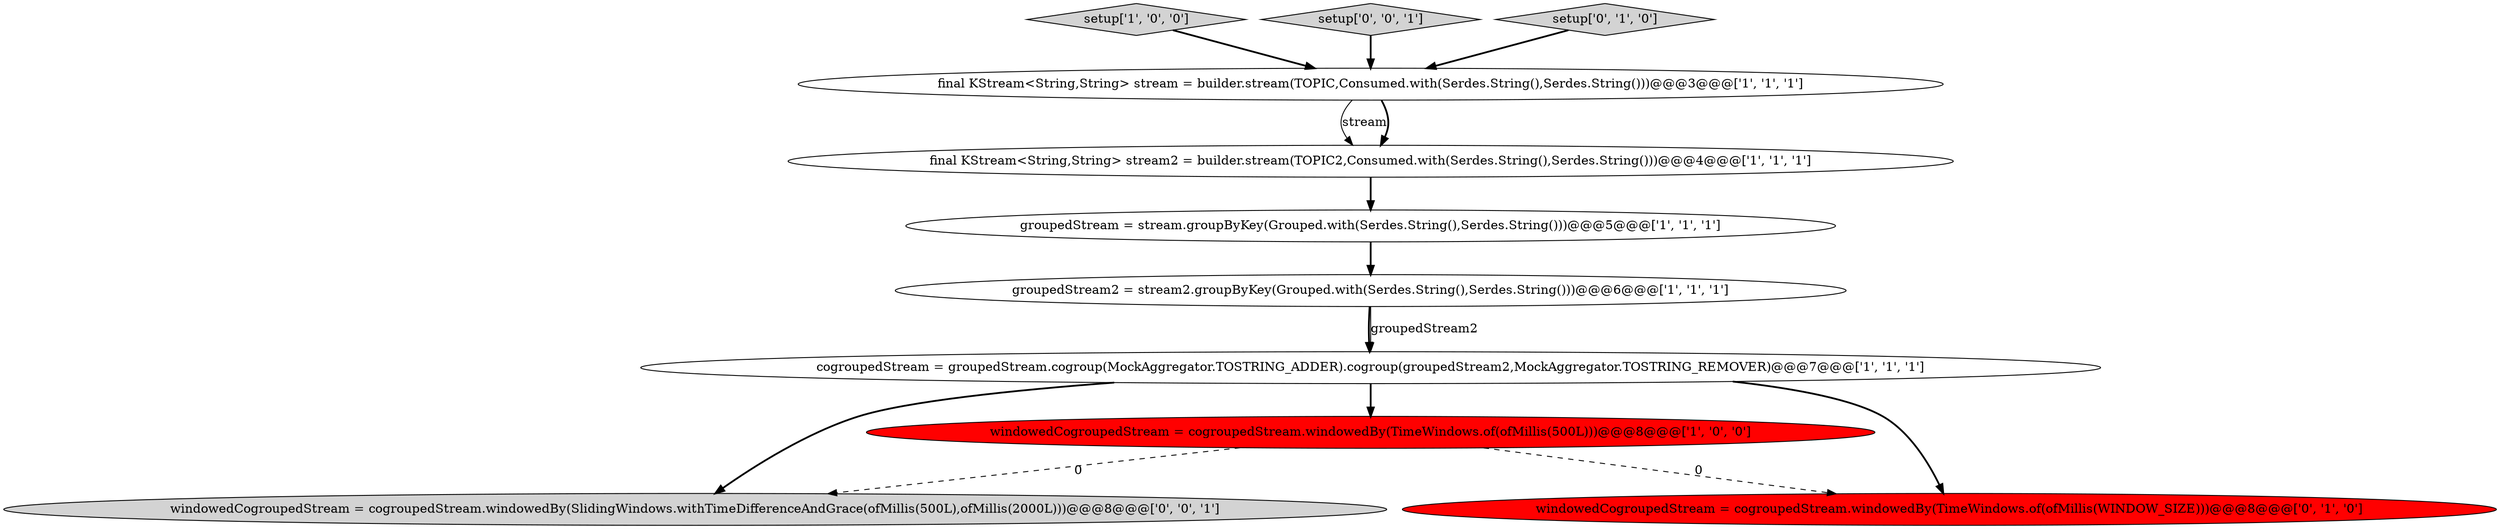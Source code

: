 digraph {
4 [style = filled, label = "setup['1', '0', '0']", fillcolor = lightgray, shape = diamond image = "AAA0AAABBB1BBB"];
3 [style = filled, label = "windowedCogroupedStream = cogroupedStream.windowedBy(TimeWindows.of(ofMillis(500L)))@@@8@@@['1', '0', '0']", fillcolor = red, shape = ellipse image = "AAA1AAABBB1BBB"];
6 [style = filled, label = "cogroupedStream = groupedStream.cogroup(MockAggregator.TOSTRING_ADDER).cogroup(groupedStream2,MockAggregator.TOSTRING_REMOVER)@@@7@@@['1', '1', '1']", fillcolor = white, shape = ellipse image = "AAA0AAABBB1BBB"];
0 [style = filled, label = "final KStream<String,String> stream2 = builder.stream(TOPIC2,Consumed.with(Serdes.String(),Serdes.String()))@@@4@@@['1', '1', '1']", fillcolor = white, shape = ellipse image = "AAA0AAABBB1BBB"];
1 [style = filled, label = "groupedStream2 = stream2.groupByKey(Grouped.with(Serdes.String(),Serdes.String()))@@@6@@@['1', '1', '1']", fillcolor = white, shape = ellipse image = "AAA0AAABBB1BBB"];
9 [style = filled, label = "windowedCogroupedStream = cogroupedStream.windowedBy(SlidingWindows.withTimeDifferenceAndGrace(ofMillis(500L),ofMillis(2000L)))@@@8@@@['0', '0', '1']", fillcolor = lightgray, shape = ellipse image = "AAA0AAABBB3BBB"];
2 [style = filled, label = "groupedStream = stream.groupByKey(Grouped.with(Serdes.String(),Serdes.String()))@@@5@@@['1', '1', '1']", fillcolor = white, shape = ellipse image = "AAA0AAABBB1BBB"];
7 [style = filled, label = "windowedCogroupedStream = cogroupedStream.windowedBy(TimeWindows.of(ofMillis(WINDOW_SIZE)))@@@8@@@['0', '1', '0']", fillcolor = red, shape = ellipse image = "AAA1AAABBB2BBB"];
10 [style = filled, label = "setup['0', '0', '1']", fillcolor = lightgray, shape = diamond image = "AAA0AAABBB3BBB"];
5 [style = filled, label = "final KStream<String,String> stream = builder.stream(TOPIC,Consumed.with(Serdes.String(),Serdes.String()))@@@3@@@['1', '1', '1']", fillcolor = white, shape = ellipse image = "AAA0AAABBB1BBB"];
8 [style = filled, label = "setup['0', '1', '0']", fillcolor = lightgray, shape = diamond image = "AAA0AAABBB2BBB"];
5->0 [style = solid, label="stream"];
6->3 [style = bold, label=""];
1->6 [style = bold, label=""];
10->5 [style = bold, label=""];
6->9 [style = bold, label=""];
6->7 [style = bold, label=""];
5->0 [style = bold, label=""];
8->5 [style = bold, label=""];
3->9 [style = dashed, label="0"];
3->7 [style = dashed, label="0"];
4->5 [style = bold, label=""];
2->1 [style = bold, label=""];
1->6 [style = solid, label="groupedStream2"];
0->2 [style = bold, label=""];
}
